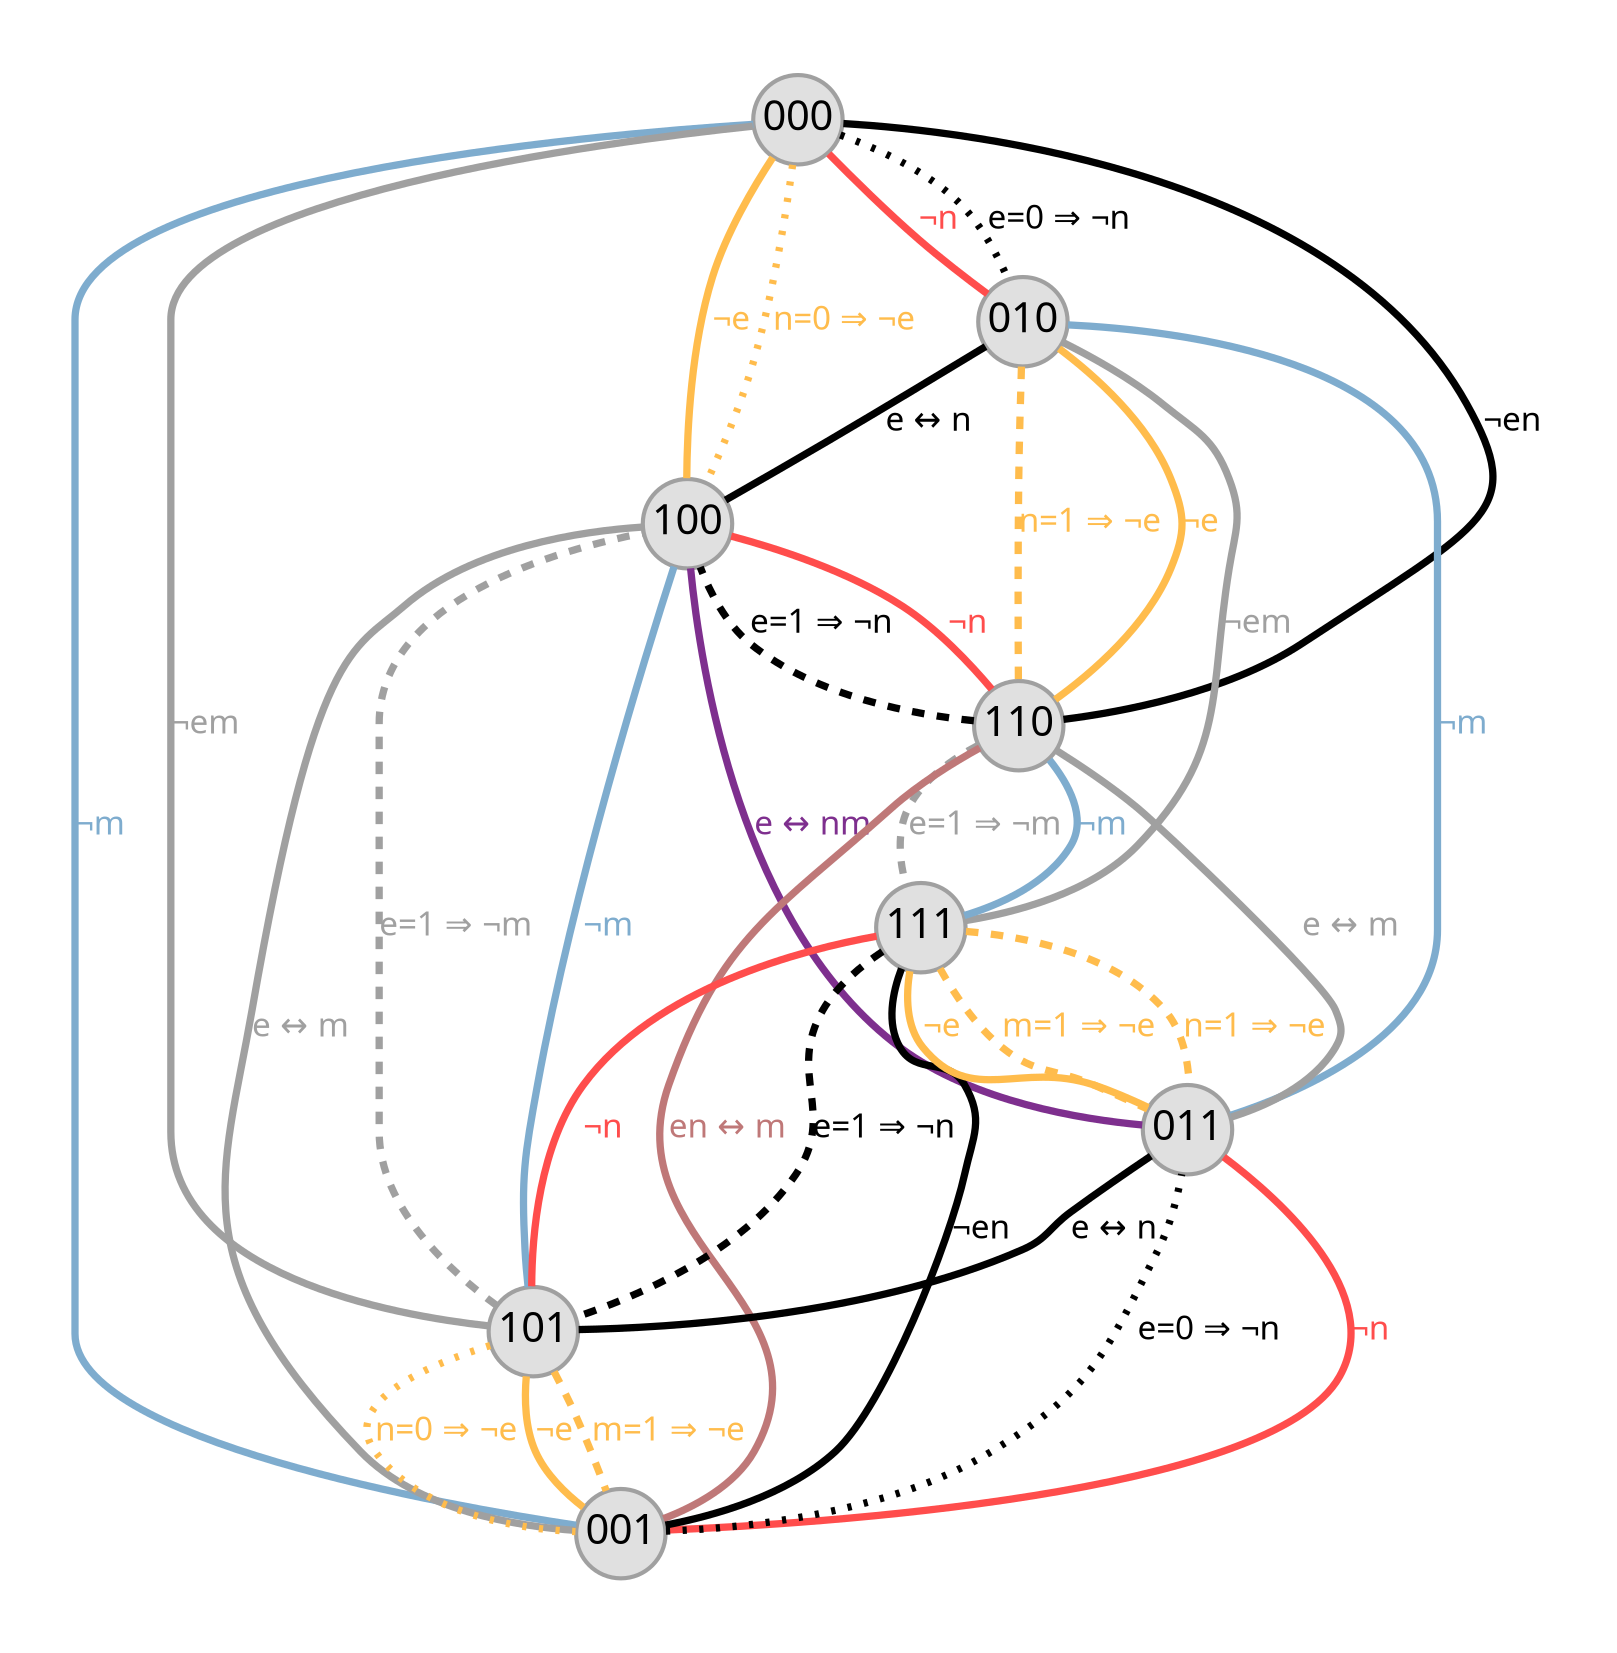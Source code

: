 graph {
    graph [pad=0.5];
    node [fontname="Sans-Serif"
         ,fontsize=20
         ,fontcolor="#000000"
         ,margin=0
         ,shape=circle
         ,style=filled
         ,fillcolor="#e0e0e0"
         ,color="#a0a0a0"
         ,penwidth=2];
    edge [fontname="Sans-Serif"
         ,fontsize=16
         ,penwidth=3.5];
    Q000 [label=000];
    Q010 [label=010];
    Q100 [label=100];
    Q110 [label=110];
    Q001 [label=001];
    Q011 [label=011];
    Q101 [label=101];
    Q111 [label=111];
    Q000 -- Q100 [label=¬e
                 ,color="#ffbc4c"
                 ,fontcolor="#ffbc4c"];
    Q010 -- Q110 [label=¬e
                 ,color="#ffbc4c"
                 ,fontcolor="#ffbc4c"];
    Q001 -- Q101 [label=¬e
                 ,color="#ffbc4c"
                 ,fontcolor="#ffbc4c"];
    Q011 -- Q111 [label=¬e
                 ,color="#ffbc4c"
                 ,fontcolor="#ffbc4c"];
    Q000 -- Q010 [label=¬n
                 ,color="#ff4d4c"
                 ,fontcolor="#ff4d4c"];
    Q100 -- Q110 [label=¬n
                 ,color="#ff4d4c"
                 ,fontcolor="#ff4d4c"];
    Q001 -- Q011 [label=¬n
                 ,color="#ff4d4c"
                 ,fontcolor="#ff4d4c"];
    Q101 -- Q111 [label=¬n
                 ,color="#ff4d4c"
                 ,fontcolor="#ff4d4c"];
    Q000 -- Q001 [label=¬m
                 ,color="#7eacce"
                 ,fontcolor="#7eacce"];
    Q010 -- Q011 [label=¬m
                 ,color="#7eacce"
                 ,fontcolor="#7eacce"];
    Q100 -- Q101 [label=¬m
                 ,color="#7eacce"
                 ,fontcolor="#7eacce"];
    Q110 -- Q111 [label=¬m
                 ,color="#7eacce"
                 ,fontcolor="#7eacce"];
    Q000 -- Q110 [label=¬en
                 ,color="#000000"
                 ,fontcolor="#000000"];
    Q001 -- Q111 [label=¬en
                 ,color="#000000"
                 ,fontcolor="#000000"];
    Q010 -- Q100 [label="e ↔ n"
                 ,color="#000000"
                 ,fontcolor="#000000"];
    Q011 -- Q101 [label="e ↔ n"
                 ,color="#000000"
                 ,fontcolor="#000000"];
    Q000 -- Q101 [label=¬em
                 ,color="#a0a0a0"
                 ,fontcolor="#a0a0a0"];
    Q010 -- Q111 [label=¬em
                 ,color="#a0a0a0"
                 ,fontcolor="#a0a0a0"];
    Q100 -- Q001 [label="e ↔ m"
                 ,color="#a0a0a0"
                 ,fontcolor="#a0a0a0"];
    Q110 -- Q011 [label="e ↔ m"
                 ,color="#a0a0a0"
                 ,fontcolor="#a0a0a0"];
    Q001 -- Q110 [label="en ↔ m"
                 ,color="#bf7878"
                 ,fontcolor="#bf7878"];
    Q100 -- Q011 [label="e ↔ nm"
                 ,color="#7e2f8e"
                 ,fontcolor="#7e2f8e"];
    Q010 -- Q110 [label="n=1 ⇒ ¬e"
                 ,style=dashed
                 ,color="#ffbc4c"
                 ,fontcolor="#ffbc4c"];
    Q111 -- Q011 [label="n=1 ⇒ ¬e"
                 ,style=dashed
                 ,color="#ffbc4c"
                 ,fontcolor="#ffbc4c"];
    Q000 -- Q100 [label="n=0 ⇒ ¬e"
                 ,style=dotted
                 ,color="#ffbc4c"
                 ,fontcolor="#ffbc4c"];
    Q101 -- Q001 [label="n=0 ⇒ ¬e"
                 ,style=dotted
                 ,color="#ffbc4c"
                 ,fontcolor="#ffbc4c"];
    Q110 -- Q100 [label="e=1 ⇒ ¬n"
                 ,style=dashed
                 ,color="#000000"
                 ,fontcolor="#000000"];
    Q111 -- Q101 [label="e=1 ⇒ ¬n"
                 ,style=dashed
                 ,color="#000000"
                 ,fontcolor="#000000"];
    Q000 -- Q010 [label="e=0 ⇒ ¬n"
                 ,style=dotted
                 ,color="#000000"
                 ,fontcolor="#000000"];
    Q001 -- Q011 [label="e=0 ⇒ ¬n"
                 ,style=dotted
                 ,color="#000000"
                 ,fontcolor="#000000"];
    Q110 -- Q111 [label="e=1 ⇒ ¬m"
                 ,style=dashed
                 ,color="#a0a0a0"
                 ,fontcolor="#a0a0a0"];
    Q101 -- Q100 [label="e=1 ⇒ ¬m"
                 ,style=dashed
                 ,color="#a0a0a0"
                 ,fontcolor="#a0a0a0"];
    Q111 -- Q011 [label="m=1 ⇒ ¬e"
                 ,style=dashed
                 ,color="#ffbc4c"
                 ,fontcolor="#ffbc4c"];
    Q101 -- Q001 [label="m=1 ⇒ ¬e"
                 ,style=dashed
                 ,color="#ffbc4c"
                 ,fontcolor="#ffbc4c"];
}